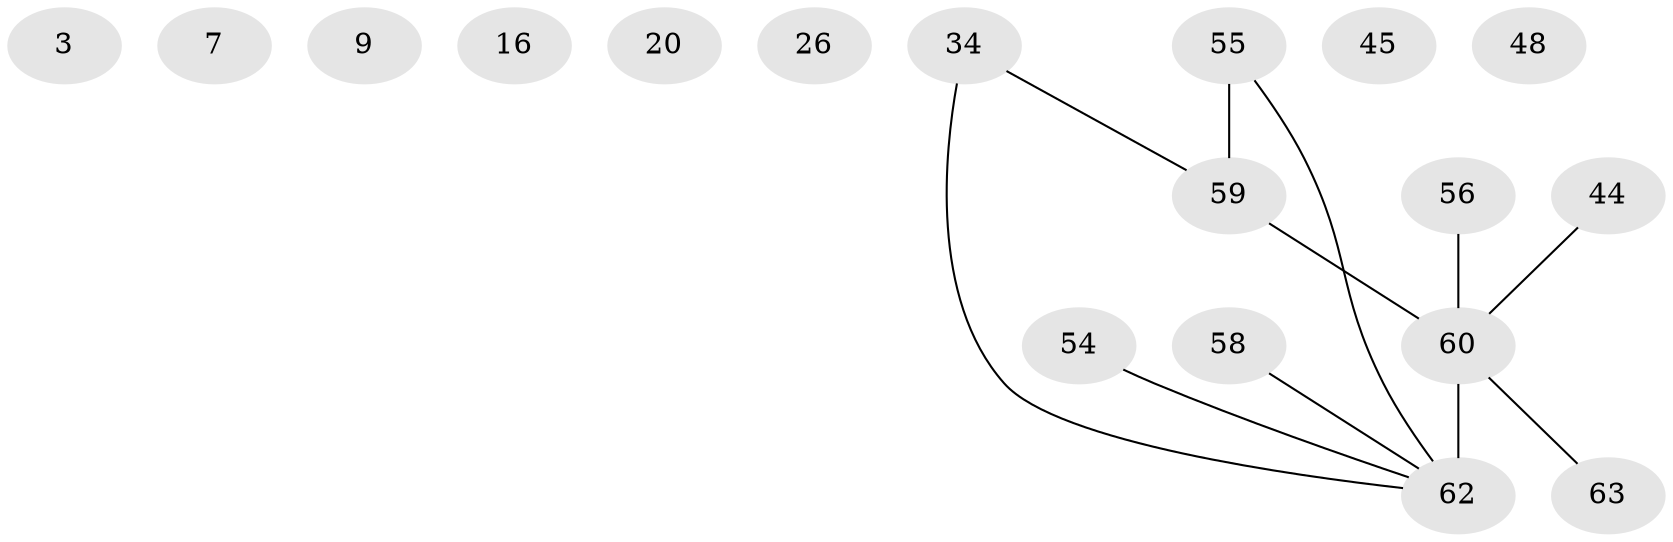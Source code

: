// original degree distribution, {1: 0.19047619047619047, 4: 0.1746031746031746, 0: 0.12698412698412698, 2: 0.25396825396825395, 3: 0.15873015873015872, 6: 0.06349206349206349, 5: 0.015873015873015872, 9: 0.015873015873015872}
// Generated by graph-tools (version 1.1) at 2025/43/03/04/25 21:43:35]
// undirected, 18 vertices, 11 edges
graph export_dot {
graph [start="1"]
  node [color=gray90,style=filled];
  3;
  7;
  9;
  16;
  20;
  26;
  34 [super="+32"];
  44 [super="+17+37+39"];
  45;
  48;
  54;
  55 [super="+53"];
  56;
  58;
  59 [super="+15+35+50+5"];
  60 [super="+38+51"];
  62 [super="+28+61+30+47+19+1+40"];
  63 [super="+49"];
  34 -- 59;
  34 -- 62 [weight=2];
  44 -- 60 [weight=4];
  54 -- 62;
  55 -- 59 [weight=2];
  55 -- 62;
  56 -- 60;
  58 -- 62;
  59 -- 60 [weight=4];
  60 -- 62 [weight=10];
  60 -- 63 [weight=3];
}
